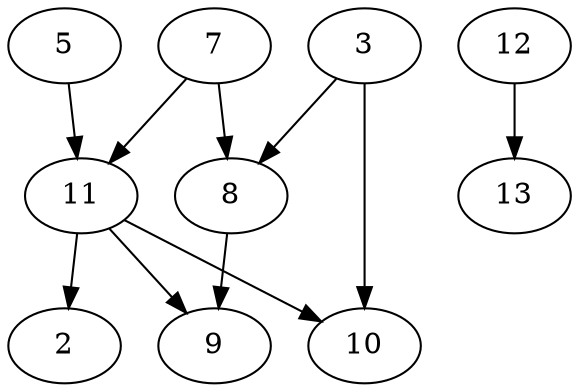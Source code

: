 
strict digraph "wiki" {
        "7" -> "8";
        "7" -> "11";
        "5" -> "11";
        "3" -> "8";
        "3" -> "10";
        "11" -> "2";
        "11" -> "9";
        "11" -> "10";
        "8" -> "9";
        "12" -> "13";
}
